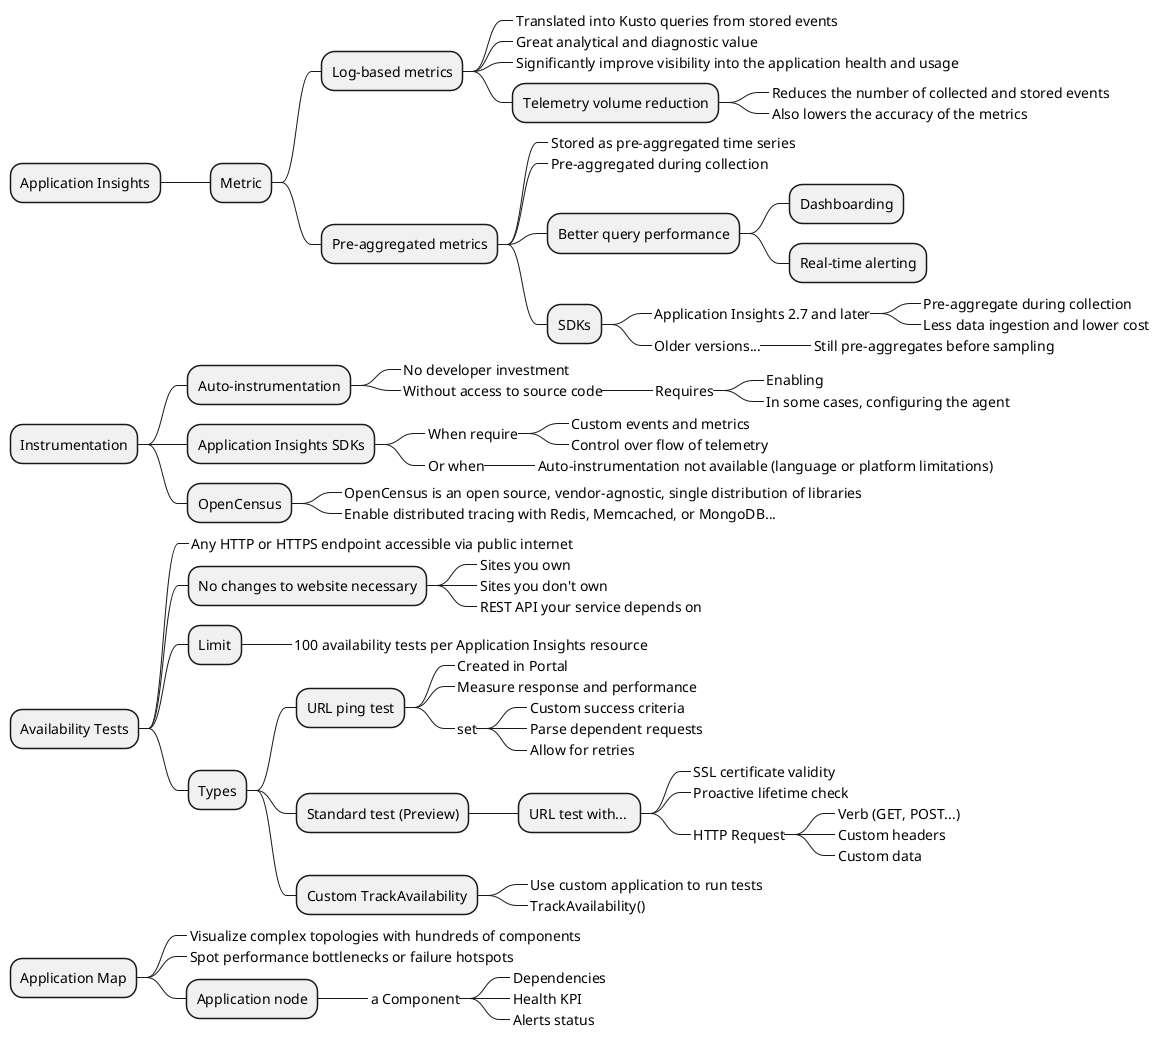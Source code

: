 @startmindmap "Application Insights"

+ Application Insights

'++ Features
'+++_ Live Metrics
'+++_ Availability
'+++_ GitHub or Azure DevOps integration
'+++_ Usage
'+++_ Smart Detection
'+++_ Application Map
'+++_  Distributed Tracing


++ Metric
+++ Log-based metrics
++++_ Translated into Kusto queries from stored events
++++_ Great analytical and diagnostic value
++++_ Significantly improve visibility into the application health and usage
++++ Telemetry volume reduction
+++++_ Reduces the number of collected and stored events
+++++_ Also lowers the accuracy of the metrics
+++ Pre-aggregated metrics
++++_ Stored as pre-aggregated time series
++++_ Pre-aggregated during collection
++++ Better query performance
+++++ Dashboarding
+++++ Real-time alerting
++++ SDKs
+++++_ Application Insights 2.7 and later
++++++_ Pre-aggregate during collection
++++++_ Less data ingestion and lower cost
+++++_ Older versions...
++++++_ Still pre-aggregates before sampling

+ Instrumentation
++ Auto-instrumentation
+++_ No developer investment
+++_ Without access to source code
++++_ Requires
+++++_ Enabling
+++++_ In some cases, configuring the agent
++ Application Insights SDKs
+++_ When require
++++_ Custom events and metrics
++++_ Control over flow of telemetry
+++_ Or when
++++_ Auto-instrumentation not available (language or platform limitations)

++ OpenCensus
+++_ OpenCensus is an open source, vendor-agnostic, single distribution of libraries
+++_ Enable distributed tracing with Redis, Memcached, or MongoDB...

+ Availability Tests
++_ Any HTTP or HTTPS endpoint accessible via public internet
++ No changes to website necessary
+++_ Sites you own
+++_ Sites you don't own
+++_ REST API your service depends on
++ Limit
+++_ 100 availability tests per Application Insights resource
++ Types
+++ URL ping test
++++_ Created in Portal
++++_ Measure response and performance
++++_ set
+++++_ Custom success criteria
+++++_ Parse dependent requests
+++++_ Allow for retries
+++ Standard test (Preview)
++++ URL test with... 
+++++_ SSL certificate validity
+++++_ Proactive lifetime check
+++++_ HTTP Request
++++++_ Verb (GET, POST...)
++++++_ Custom headers
++++++_ Custom data
+++ Custom TrackAvailability
++++_ Use custom application to run tests
++++_ TrackAvailability()

+ Application Map

++_ Visualize complex topologies with hundreds of components
++_ Spot performance bottlenecks or failure hotspots
++ Application node
+++_ a Component
++++_ Dependencies
++++_ Health KPI
++++_ Alerts status

@endmindmap